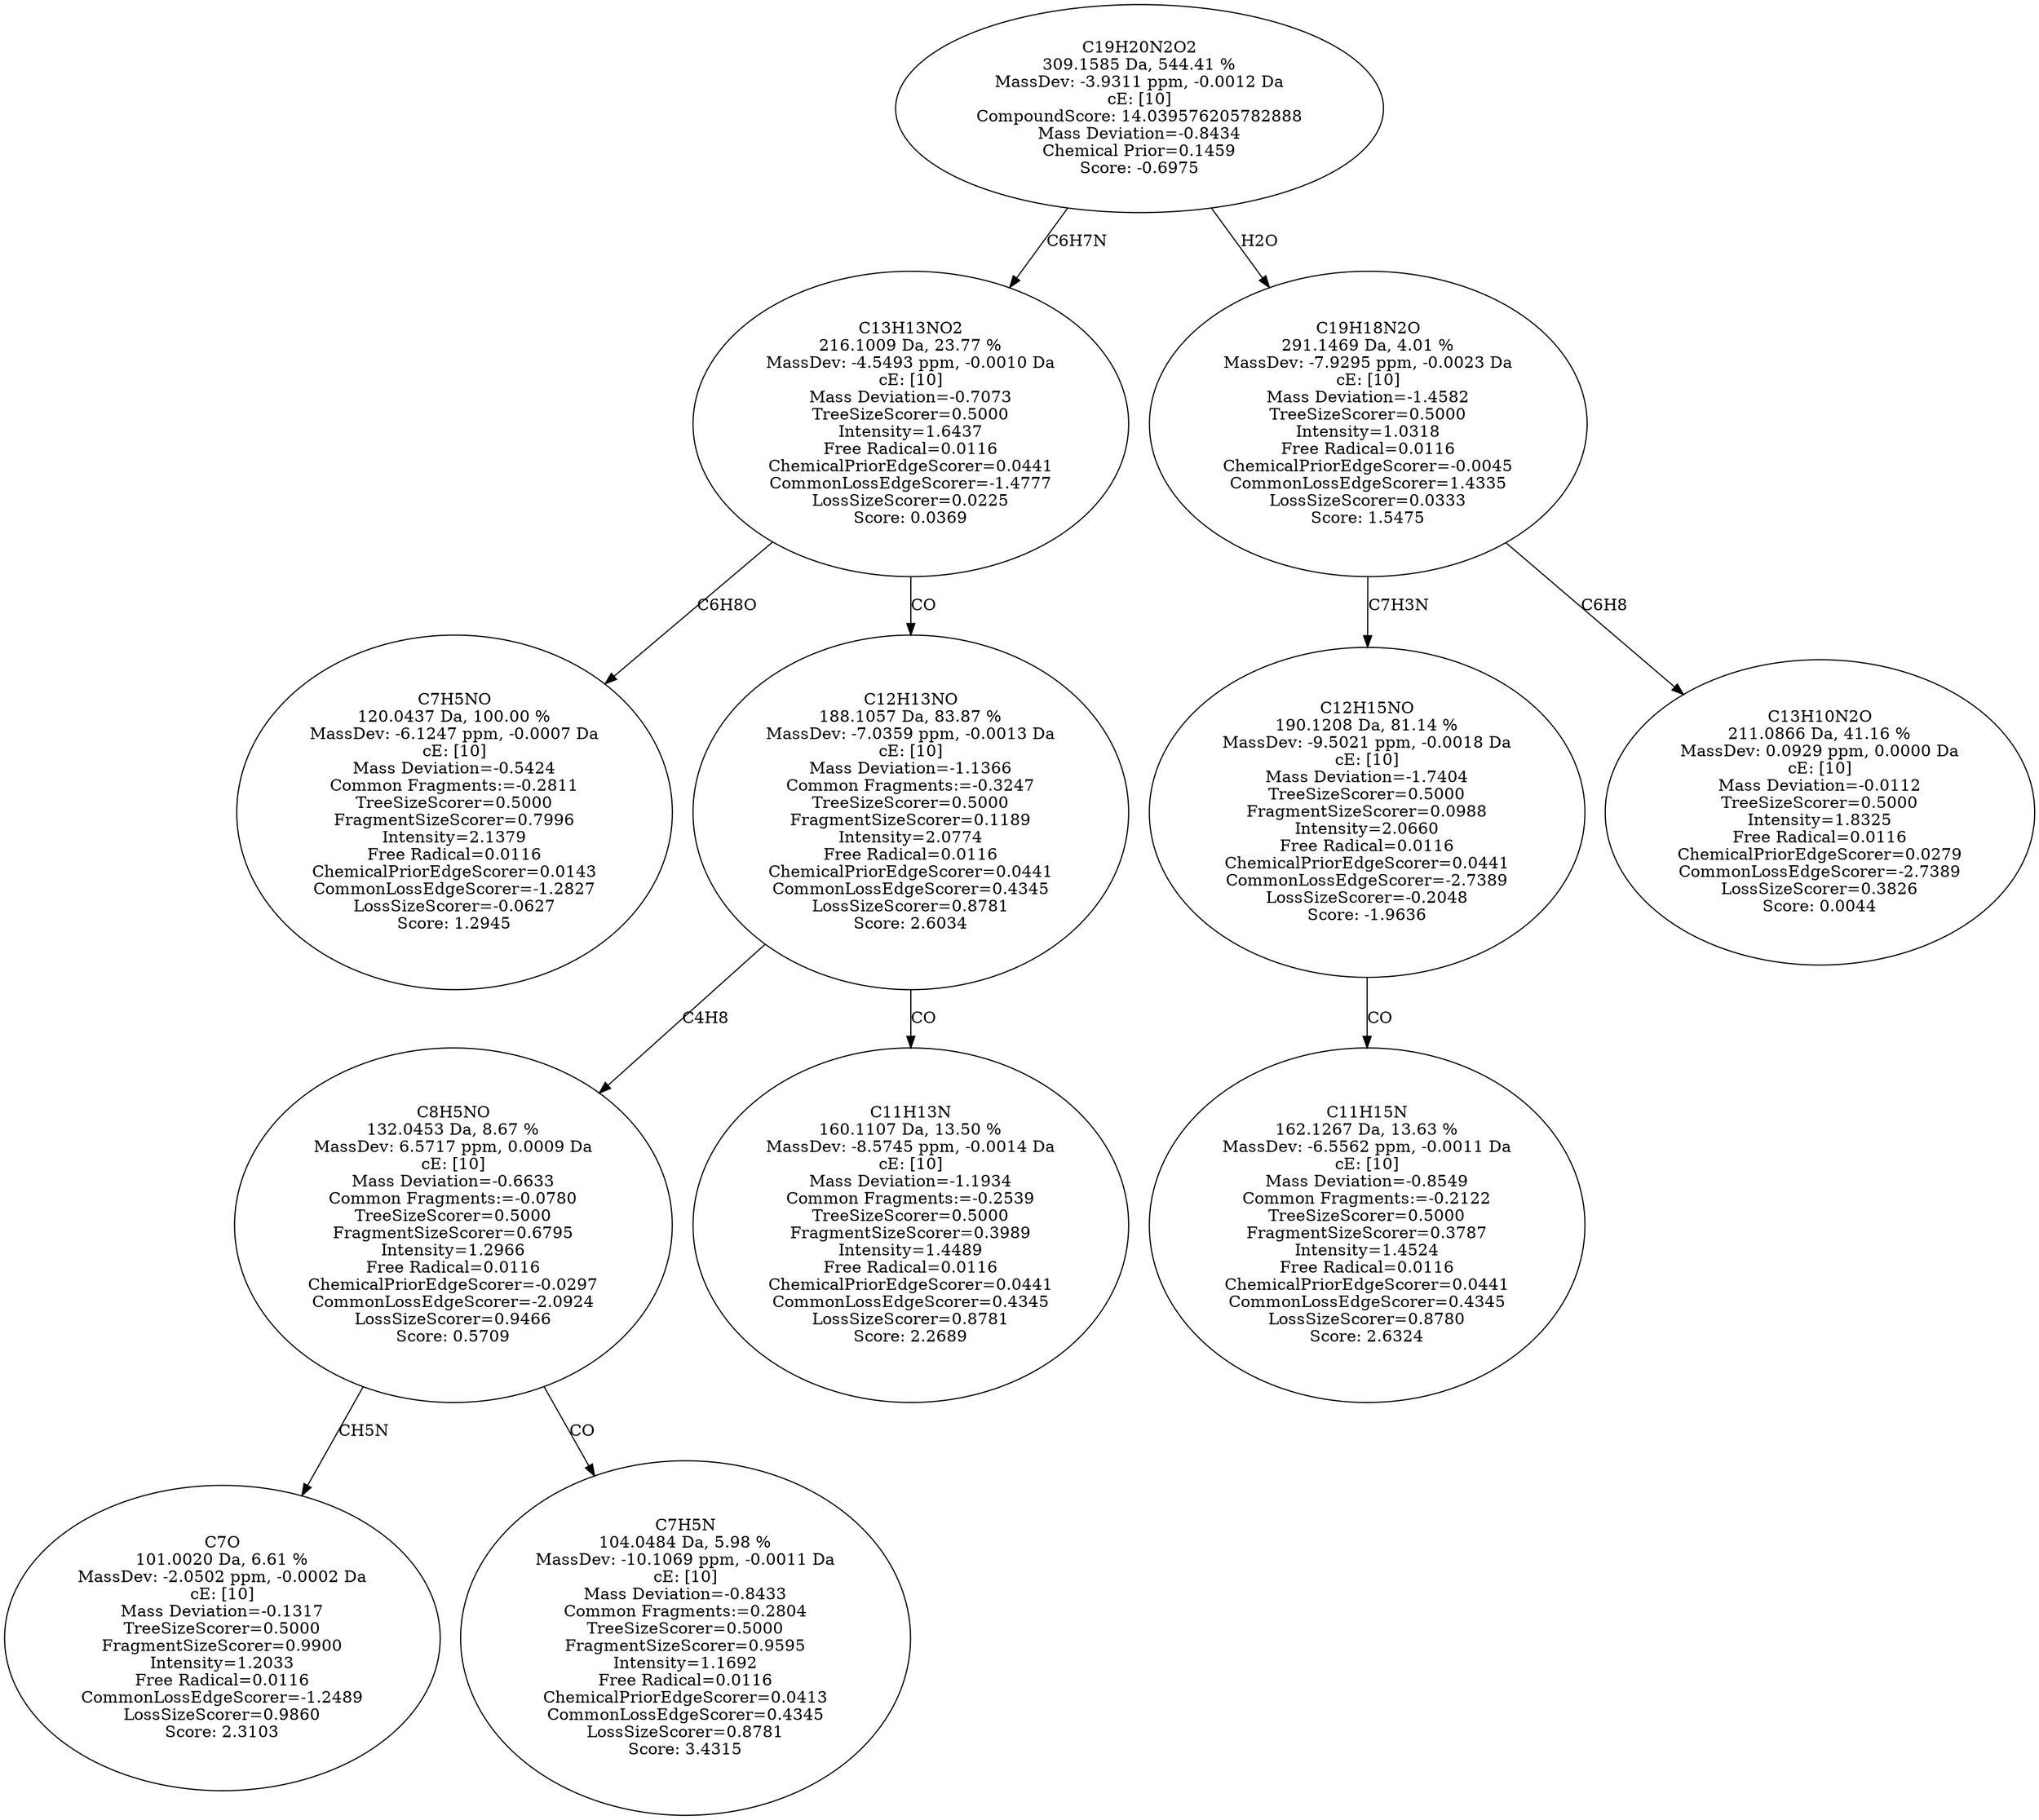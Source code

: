 strict digraph {
v1 [label="C7H5NO\n120.0437 Da, 100.00 %\nMassDev: -6.1247 ppm, -0.0007 Da\ncE: [10]\nMass Deviation=-0.5424\nCommon Fragments:=-0.2811\nTreeSizeScorer=0.5000\nFragmentSizeScorer=0.7996\nIntensity=2.1379\nFree Radical=0.0116\nChemicalPriorEdgeScorer=0.0143\nCommonLossEdgeScorer=-1.2827\nLossSizeScorer=-0.0627\nScore: 1.2945"];
v2 [label="C7O\n101.0020 Da, 6.61 %\nMassDev: -2.0502 ppm, -0.0002 Da\ncE: [10]\nMass Deviation=-0.1317\nTreeSizeScorer=0.5000\nFragmentSizeScorer=0.9900\nIntensity=1.2033\nFree Radical=0.0116\nCommonLossEdgeScorer=-1.2489\nLossSizeScorer=0.9860\nScore: 2.3103"];
v3 [label="C7H5N\n104.0484 Da, 5.98 %\nMassDev: -10.1069 ppm, -0.0011 Da\ncE: [10]\nMass Deviation=-0.8433\nCommon Fragments:=0.2804\nTreeSizeScorer=0.5000\nFragmentSizeScorer=0.9595\nIntensity=1.1692\nFree Radical=0.0116\nChemicalPriorEdgeScorer=0.0413\nCommonLossEdgeScorer=0.4345\nLossSizeScorer=0.8781\nScore: 3.4315"];
v4 [label="C8H5NO\n132.0453 Da, 8.67 %\nMassDev: 6.5717 ppm, 0.0009 Da\ncE: [10]\nMass Deviation=-0.6633\nCommon Fragments:=-0.0780\nTreeSizeScorer=0.5000\nFragmentSizeScorer=0.6795\nIntensity=1.2966\nFree Radical=0.0116\nChemicalPriorEdgeScorer=-0.0297\nCommonLossEdgeScorer=-2.0924\nLossSizeScorer=0.9466\nScore: 0.5709"];
v5 [label="C11H13N\n160.1107 Da, 13.50 %\nMassDev: -8.5745 ppm, -0.0014 Da\ncE: [10]\nMass Deviation=-1.1934\nCommon Fragments:=-0.2539\nTreeSizeScorer=0.5000\nFragmentSizeScorer=0.3989\nIntensity=1.4489\nFree Radical=0.0116\nChemicalPriorEdgeScorer=0.0441\nCommonLossEdgeScorer=0.4345\nLossSizeScorer=0.8781\nScore: 2.2689"];
v6 [label="C12H13NO\n188.1057 Da, 83.87 %\nMassDev: -7.0359 ppm, -0.0013 Da\ncE: [10]\nMass Deviation=-1.1366\nCommon Fragments:=-0.3247\nTreeSizeScorer=0.5000\nFragmentSizeScorer=0.1189\nIntensity=2.0774\nFree Radical=0.0116\nChemicalPriorEdgeScorer=0.0441\nCommonLossEdgeScorer=0.4345\nLossSizeScorer=0.8781\nScore: 2.6034"];
v7 [label="C13H13NO2\n216.1009 Da, 23.77 %\nMassDev: -4.5493 ppm, -0.0010 Da\ncE: [10]\nMass Deviation=-0.7073\nTreeSizeScorer=0.5000\nIntensity=1.6437\nFree Radical=0.0116\nChemicalPriorEdgeScorer=0.0441\nCommonLossEdgeScorer=-1.4777\nLossSizeScorer=0.0225\nScore: 0.0369"];
v8 [label="C11H15N\n162.1267 Da, 13.63 %\nMassDev: -6.5562 ppm, -0.0011 Da\ncE: [10]\nMass Deviation=-0.8549\nCommon Fragments:=-0.2122\nTreeSizeScorer=0.5000\nFragmentSizeScorer=0.3787\nIntensity=1.4524\nFree Radical=0.0116\nChemicalPriorEdgeScorer=0.0441\nCommonLossEdgeScorer=0.4345\nLossSizeScorer=0.8780\nScore: 2.6324"];
v9 [label="C12H15NO\n190.1208 Da, 81.14 %\nMassDev: -9.5021 ppm, -0.0018 Da\ncE: [10]\nMass Deviation=-1.7404\nTreeSizeScorer=0.5000\nFragmentSizeScorer=0.0988\nIntensity=2.0660\nFree Radical=0.0116\nChemicalPriorEdgeScorer=0.0441\nCommonLossEdgeScorer=-2.7389\nLossSizeScorer=-0.2048\nScore: -1.9636"];
v10 [label="C13H10N2O\n211.0866 Da, 41.16 %\nMassDev: 0.0929 ppm, 0.0000 Da\ncE: [10]\nMass Deviation=-0.0112\nTreeSizeScorer=0.5000\nIntensity=1.8325\nFree Radical=0.0116\nChemicalPriorEdgeScorer=0.0279\nCommonLossEdgeScorer=-2.7389\nLossSizeScorer=0.3826\nScore: 0.0044"];
v11 [label="C19H18N2O\n291.1469 Da, 4.01 %\nMassDev: -7.9295 ppm, -0.0023 Da\ncE: [10]\nMass Deviation=-1.4582\nTreeSizeScorer=0.5000\nIntensity=1.0318\nFree Radical=0.0116\nChemicalPriorEdgeScorer=-0.0045\nCommonLossEdgeScorer=1.4335\nLossSizeScorer=0.0333\nScore: 1.5475"];
v12 [label="C19H20N2O2\n309.1585 Da, 544.41 %\nMassDev: -3.9311 ppm, -0.0012 Da\ncE: [10]\nCompoundScore: 14.039576205782888\nMass Deviation=-0.8434\nChemical Prior=0.1459\nScore: -0.6975"];
v7 -> v1 [label="C6H8O"];
v4 -> v2 [label="CH5N"];
v4 -> v3 [label="CO"];
v6 -> v4 [label="C4H8"];
v6 -> v5 [label="CO"];
v7 -> v6 [label="CO"];
v12 -> v7 [label="C6H7N"];
v9 -> v8 [label="CO"];
v11 -> v9 [label="C7H3N"];
v11 -> v10 [label="C6H8"];
v12 -> v11 [label="H2O"];
}
